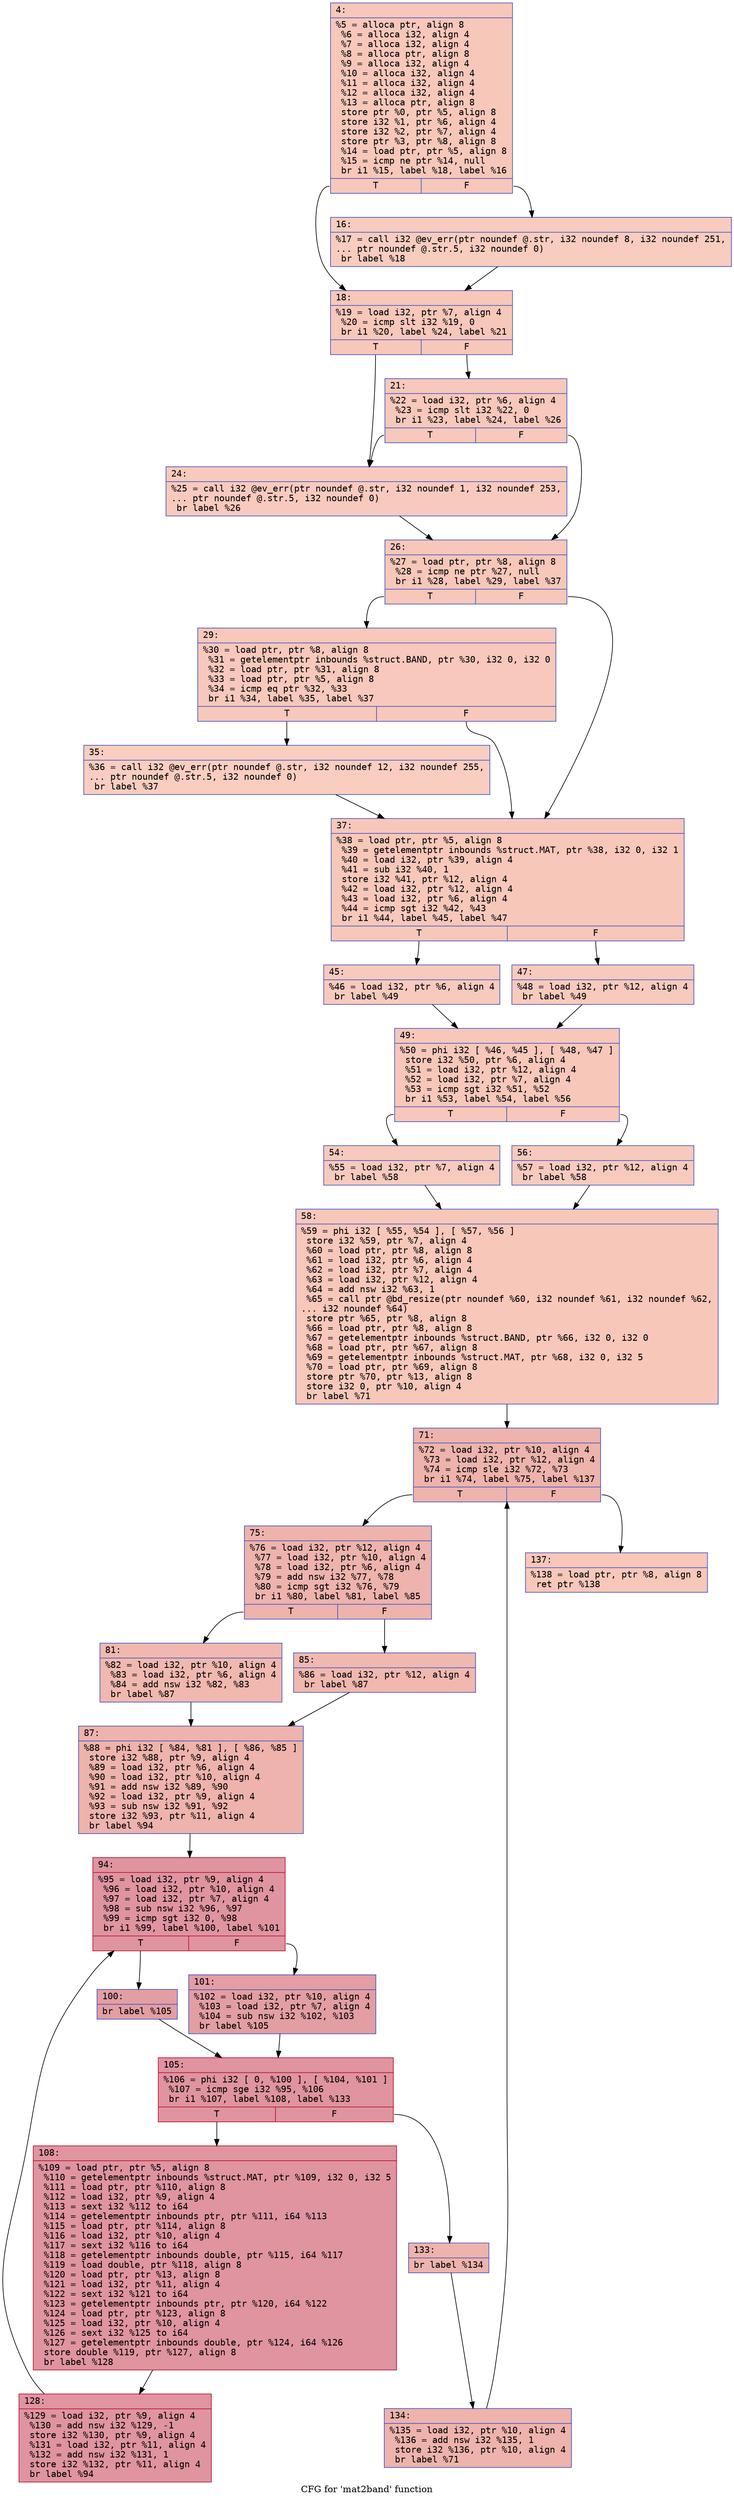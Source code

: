 digraph "CFG for 'mat2band' function" {
	label="CFG for 'mat2band' function";

	Node0x600003150b90 [shape=record,color="#3d50c3ff", style=filled, fillcolor="#ec7f6370" fontname="Courier",label="{4:\l|  %5 = alloca ptr, align 8\l  %6 = alloca i32, align 4\l  %7 = alloca i32, align 4\l  %8 = alloca ptr, align 8\l  %9 = alloca i32, align 4\l  %10 = alloca i32, align 4\l  %11 = alloca i32, align 4\l  %12 = alloca i32, align 4\l  %13 = alloca ptr, align 8\l  store ptr %0, ptr %5, align 8\l  store i32 %1, ptr %6, align 4\l  store i32 %2, ptr %7, align 4\l  store ptr %3, ptr %8, align 8\l  %14 = load ptr, ptr %5, align 8\l  %15 = icmp ne ptr %14, null\l  br i1 %15, label %18, label %16\l|{<s0>T|<s1>F}}"];
	Node0x600003150b90:s0 -> Node0x600003150c80[tooltip="4 -> 18\nProbability 62.50%" ];
	Node0x600003150b90:s1 -> Node0x600003150c30[tooltip="4 -> 16\nProbability 37.50%" ];
	Node0x600003150c30 [shape=record,color="#3d50c3ff", style=filled, fillcolor="#f08b6e70" fontname="Courier",label="{16:\l|  %17 = call i32 @ev_err(ptr noundef @.str, i32 noundef 8, i32 noundef 251,\l... ptr noundef @.str.5, i32 noundef 0)\l  br label %18\l}"];
	Node0x600003150c30 -> Node0x600003150c80[tooltip="16 -> 18\nProbability 100.00%" ];
	Node0x600003150c80 [shape=record,color="#3d50c3ff", style=filled, fillcolor="#ec7f6370" fontname="Courier",label="{18:\l|  %19 = load i32, ptr %7, align 4\l  %20 = icmp slt i32 %19, 0\l  br i1 %20, label %24, label %21\l|{<s0>T|<s1>F}}"];
	Node0x600003150c80:s0 -> Node0x600003150d20[tooltip="18 -> 24\nProbability 37.50%" ];
	Node0x600003150c80:s1 -> Node0x600003150cd0[tooltip="18 -> 21\nProbability 62.50%" ];
	Node0x600003150cd0 [shape=record,color="#3d50c3ff", style=filled, fillcolor="#ed836670" fontname="Courier",label="{21:\l|  %22 = load i32, ptr %6, align 4\l  %23 = icmp slt i32 %22, 0\l  br i1 %23, label %24, label %26\l|{<s0>T|<s1>F}}"];
	Node0x600003150cd0:s0 -> Node0x600003150d20[tooltip="21 -> 24\nProbability 37.50%" ];
	Node0x600003150cd0:s1 -> Node0x600003150d70[tooltip="21 -> 26\nProbability 62.50%" ];
	Node0x600003150d20 [shape=record,color="#3d50c3ff", style=filled, fillcolor="#ef886b70" fontname="Courier",label="{24:\l|  %25 = call i32 @ev_err(ptr noundef @.str, i32 noundef 1, i32 noundef 253,\l... ptr noundef @.str.5, i32 noundef 0)\l  br label %26\l}"];
	Node0x600003150d20 -> Node0x600003150d70[tooltip="24 -> 26\nProbability 100.00%" ];
	Node0x600003150d70 [shape=record,color="#3d50c3ff", style=filled, fillcolor="#ec7f6370" fontname="Courier",label="{26:\l|  %27 = load ptr, ptr %8, align 8\l  %28 = icmp ne ptr %27, null\l  br i1 %28, label %29, label %37\l|{<s0>T|<s1>F}}"];
	Node0x600003150d70:s0 -> Node0x600003150dc0[tooltip="26 -> 29\nProbability 62.50%" ];
	Node0x600003150d70:s1 -> Node0x600003150e60[tooltip="26 -> 37\nProbability 37.50%" ];
	Node0x600003150dc0 [shape=record,color="#3d50c3ff", style=filled, fillcolor="#ed836670" fontname="Courier",label="{29:\l|  %30 = load ptr, ptr %8, align 8\l  %31 = getelementptr inbounds %struct.BAND, ptr %30, i32 0, i32 0\l  %32 = load ptr, ptr %31, align 8\l  %33 = load ptr, ptr %5, align 8\l  %34 = icmp eq ptr %32, %33\l  br i1 %34, label %35, label %37\l|{<s0>T|<s1>F}}"];
	Node0x600003150dc0:s0 -> Node0x600003150e10[tooltip="29 -> 35\nProbability 37.50%" ];
	Node0x600003150dc0:s1 -> Node0x600003150e60[tooltip="29 -> 37\nProbability 62.50%" ];
	Node0x600003150e10 [shape=record,color="#3d50c3ff", style=filled, fillcolor="#f2907270" fontname="Courier",label="{35:\l|  %36 = call i32 @ev_err(ptr noundef @.str, i32 noundef 12, i32 noundef 255,\l... ptr noundef @.str.5, i32 noundef 0)\l  br label %37\l}"];
	Node0x600003150e10 -> Node0x600003150e60[tooltip="35 -> 37\nProbability 100.00%" ];
	Node0x600003150e60 [shape=record,color="#3d50c3ff", style=filled, fillcolor="#ec7f6370" fontname="Courier",label="{37:\l|  %38 = load ptr, ptr %5, align 8\l  %39 = getelementptr inbounds %struct.MAT, ptr %38, i32 0, i32 1\l  %40 = load i32, ptr %39, align 4\l  %41 = sub i32 %40, 1\l  store i32 %41, ptr %12, align 4\l  %42 = load i32, ptr %12, align 4\l  %43 = load i32, ptr %6, align 4\l  %44 = icmp sgt i32 %42, %43\l  br i1 %44, label %45, label %47\l|{<s0>T|<s1>F}}"];
	Node0x600003150e60:s0 -> Node0x600003150eb0[tooltip="37 -> 45\nProbability 50.00%" ];
	Node0x600003150e60:s1 -> Node0x600003150f00[tooltip="37 -> 47\nProbability 50.00%" ];
	Node0x600003150eb0 [shape=record,color="#3d50c3ff", style=filled, fillcolor="#ef886b70" fontname="Courier",label="{45:\l|  %46 = load i32, ptr %6, align 4\l  br label %49\l}"];
	Node0x600003150eb0 -> Node0x600003150f50[tooltip="45 -> 49\nProbability 100.00%" ];
	Node0x600003150f00 [shape=record,color="#3d50c3ff", style=filled, fillcolor="#ef886b70" fontname="Courier",label="{47:\l|  %48 = load i32, ptr %12, align 4\l  br label %49\l}"];
	Node0x600003150f00 -> Node0x600003150f50[tooltip="47 -> 49\nProbability 100.00%" ];
	Node0x600003150f50 [shape=record,color="#3d50c3ff", style=filled, fillcolor="#ec7f6370" fontname="Courier",label="{49:\l|  %50 = phi i32 [ %46, %45 ], [ %48, %47 ]\l  store i32 %50, ptr %6, align 4\l  %51 = load i32, ptr %12, align 4\l  %52 = load i32, ptr %7, align 4\l  %53 = icmp sgt i32 %51, %52\l  br i1 %53, label %54, label %56\l|{<s0>T|<s1>F}}"];
	Node0x600003150f50:s0 -> Node0x600003150fa0[tooltip="49 -> 54\nProbability 50.00%" ];
	Node0x600003150f50:s1 -> Node0x600003150ff0[tooltip="49 -> 56\nProbability 50.00%" ];
	Node0x600003150fa0 [shape=record,color="#3d50c3ff", style=filled, fillcolor="#ef886b70" fontname="Courier",label="{54:\l|  %55 = load i32, ptr %7, align 4\l  br label %58\l}"];
	Node0x600003150fa0 -> Node0x600003151040[tooltip="54 -> 58\nProbability 100.00%" ];
	Node0x600003150ff0 [shape=record,color="#3d50c3ff", style=filled, fillcolor="#ef886b70" fontname="Courier",label="{56:\l|  %57 = load i32, ptr %12, align 4\l  br label %58\l}"];
	Node0x600003150ff0 -> Node0x600003151040[tooltip="56 -> 58\nProbability 100.00%" ];
	Node0x600003151040 [shape=record,color="#3d50c3ff", style=filled, fillcolor="#ec7f6370" fontname="Courier",label="{58:\l|  %59 = phi i32 [ %55, %54 ], [ %57, %56 ]\l  store i32 %59, ptr %7, align 4\l  %60 = load ptr, ptr %8, align 8\l  %61 = load i32, ptr %6, align 4\l  %62 = load i32, ptr %7, align 4\l  %63 = load i32, ptr %12, align 4\l  %64 = add nsw i32 %63, 1\l  %65 = call ptr @bd_resize(ptr noundef %60, i32 noundef %61, i32 noundef %62,\l... i32 noundef %64)\l  store ptr %65, ptr %8, align 8\l  %66 = load ptr, ptr %8, align 8\l  %67 = getelementptr inbounds %struct.BAND, ptr %66, i32 0, i32 0\l  %68 = load ptr, ptr %67, align 8\l  %69 = getelementptr inbounds %struct.MAT, ptr %68, i32 0, i32 5\l  %70 = load ptr, ptr %69, align 8\l  store ptr %70, ptr %13, align 8\l  store i32 0, ptr %10, align 4\l  br label %71\l}"];
	Node0x600003151040 -> Node0x600003151090[tooltip="58 -> 71\nProbability 100.00%" ];
	Node0x600003151090 [shape=record,color="#3d50c3ff", style=filled, fillcolor="#d6524470" fontname="Courier",label="{71:\l|  %72 = load i32, ptr %10, align 4\l  %73 = load i32, ptr %12, align 4\l  %74 = icmp sle i32 %72, %73\l  br i1 %74, label %75, label %137\l|{<s0>T|<s1>F}}"];
	Node0x600003151090:s0 -> Node0x6000031510e0[tooltip="71 -> 75\nProbability 96.88%" ];
	Node0x600003151090:s1 -> Node0x6000031514a0[tooltip="71 -> 137\nProbability 3.12%" ];
	Node0x6000031510e0 [shape=record,color="#3d50c3ff", style=filled, fillcolor="#d6524470" fontname="Courier",label="{75:\l|  %76 = load i32, ptr %12, align 4\l  %77 = load i32, ptr %10, align 4\l  %78 = load i32, ptr %6, align 4\l  %79 = add nsw i32 %77, %78\l  %80 = icmp sgt i32 %76, %79\l  br i1 %80, label %81, label %85\l|{<s0>T|<s1>F}}"];
	Node0x6000031510e0:s0 -> Node0x600003151130[tooltip="75 -> 81\nProbability 50.00%" ];
	Node0x6000031510e0:s1 -> Node0x600003151180[tooltip="75 -> 85\nProbability 50.00%" ];
	Node0x600003151130 [shape=record,color="#3d50c3ff", style=filled, fillcolor="#dc5d4a70" fontname="Courier",label="{81:\l|  %82 = load i32, ptr %10, align 4\l  %83 = load i32, ptr %6, align 4\l  %84 = add nsw i32 %82, %83\l  br label %87\l}"];
	Node0x600003151130 -> Node0x6000031511d0[tooltip="81 -> 87\nProbability 100.00%" ];
	Node0x600003151180 [shape=record,color="#3d50c3ff", style=filled, fillcolor="#dc5d4a70" fontname="Courier",label="{85:\l|  %86 = load i32, ptr %12, align 4\l  br label %87\l}"];
	Node0x600003151180 -> Node0x6000031511d0[tooltip="85 -> 87\nProbability 100.00%" ];
	Node0x6000031511d0 [shape=record,color="#3d50c3ff", style=filled, fillcolor="#d6524470" fontname="Courier",label="{87:\l|  %88 = phi i32 [ %84, %81 ], [ %86, %85 ]\l  store i32 %88, ptr %9, align 4\l  %89 = load i32, ptr %6, align 4\l  %90 = load i32, ptr %10, align 4\l  %91 = add nsw i32 %89, %90\l  %92 = load i32, ptr %9, align 4\l  %93 = sub nsw i32 %91, %92\l  store i32 %93, ptr %11, align 4\l  br label %94\l}"];
	Node0x6000031511d0 -> Node0x600003151220[tooltip="87 -> 94\nProbability 100.00%" ];
	Node0x600003151220 [shape=record,color="#b70d28ff", style=filled, fillcolor="#b70d2870" fontname="Courier",label="{94:\l|  %95 = load i32, ptr %9, align 4\l  %96 = load i32, ptr %10, align 4\l  %97 = load i32, ptr %7, align 4\l  %98 = sub nsw i32 %96, %97\l  %99 = icmp sgt i32 0, %98\l  br i1 %99, label %100, label %101\l|{<s0>T|<s1>F}}"];
	Node0x600003151220:s0 -> Node0x600003151270[tooltip="94 -> 100\nProbability 50.00%" ];
	Node0x600003151220:s1 -> Node0x6000031512c0[tooltip="94 -> 101\nProbability 50.00%" ];
	Node0x600003151270 [shape=record,color="#3d50c3ff", style=filled, fillcolor="#be242e70" fontname="Courier",label="{100:\l|  br label %105\l}"];
	Node0x600003151270 -> Node0x600003151310[tooltip="100 -> 105\nProbability 100.00%" ];
	Node0x6000031512c0 [shape=record,color="#3d50c3ff", style=filled, fillcolor="#be242e70" fontname="Courier",label="{101:\l|  %102 = load i32, ptr %10, align 4\l  %103 = load i32, ptr %7, align 4\l  %104 = sub nsw i32 %102, %103\l  br label %105\l}"];
	Node0x6000031512c0 -> Node0x600003151310[tooltip="101 -> 105\nProbability 100.00%" ];
	Node0x600003151310 [shape=record,color="#b70d28ff", style=filled, fillcolor="#b70d2870" fontname="Courier",label="{105:\l|  %106 = phi i32 [ 0, %100 ], [ %104, %101 ]\l  %107 = icmp sge i32 %95, %106\l  br i1 %107, label %108, label %133\l|{<s0>T|<s1>F}}"];
	Node0x600003151310:s0 -> Node0x600003151360[tooltip="105 -> 108\nProbability 96.88%" ];
	Node0x600003151310:s1 -> Node0x600003151400[tooltip="105 -> 133\nProbability 3.12%" ];
	Node0x600003151360 [shape=record,color="#b70d28ff", style=filled, fillcolor="#b70d2870" fontname="Courier",label="{108:\l|  %109 = load ptr, ptr %5, align 8\l  %110 = getelementptr inbounds %struct.MAT, ptr %109, i32 0, i32 5\l  %111 = load ptr, ptr %110, align 8\l  %112 = load i32, ptr %9, align 4\l  %113 = sext i32 %112 to i64\l  %114 = getelementptr inbounds ptr, ptr %111, i64 %113\l  %115 = load ptr, ptr %114, align 8\l  %116 = load i32, ptr %10, align 4\l  %117 = sext i32 %116 to i64\l  %118 = getelementptr inbounds double, ptr %115, i64 %117\l  %119 = load double, ptr %118, align 8\l  %120 = load ptr, ptr %13, align 8\l  %121 = load i32, ptr %11, align 4\l  %122 = sext i32 %121 to i64\l  %123 = getelementptr inbounds ptr, ptr %120, i64 %122\l  %124 = load ptr, ptr %123, align 8\l  %125 = load i32, ptr %10, align 4\l  %126 = sext i32 %125 to i64\l  %127 = getelementptr inbounds double, ptr %124, i64 %126\l  store double %119, ptr %127, align 8\l  br label %128\l}"];
	Node0x600003151360 -> Node0x6000031513b0[tooltip="108 -> 128\nProbability 100.00%" ];
	Node0x6000031513b0 [shape=record,color="#b70d28ff", style=filled, fillcolor="#b70d2870" fontname="Courier",label="{128:\l|  %129 = load i32, ptr %9, align 4\l  %130 = add nsw i32 %129, -1\l  store i32 %130, ptr %9, align 4\l  %131 = load i32, ptr %11, align 4\l  %132 = add nsw i32 %131, 1\l  store i32 %132, ptr %11, align 4\l  br label %94\l}"];
	Node0x6000031513b0 -> Node0x600003151220[tooltip="128 -> 94\nProbability 100.00%" ];
	Node0x600003151400 [shape=record,color="#3d50c3ff", style=filled, fillcolor="#d6524470" fontname="Courier",label="{133:\l|  br label %134\l}"];
	Node0x600003151400 -> Node0x600003151450[tooltip="133 -> 134\nProbability 100.00%" ];
	Node0x600003151450 [shape=record,color="#3d50c3ff", style=filled, fillcolor="#d6524470" fontname="Courier",label="{134:\l|  %135 = load i32, ptr %10, align 4\l  %136 = add nsw i32 %135, 1\l  store i32 %136, ptr %10, align 4\l  br label %71\l}"];
	Node0x600003151450 -> Node0x600003151090[tooltip="134 -> 71\nProbability 100.00%" ];
	Node0x6000031514a0 [shape=record,color="#3d50c3ff", style=filled, fillcolor="#ec7f6370" fontname="Courier",label="{137:\l|  %138 = load ptr, ptr %8, align 8\l  ret ptr %138\l}"];
}
